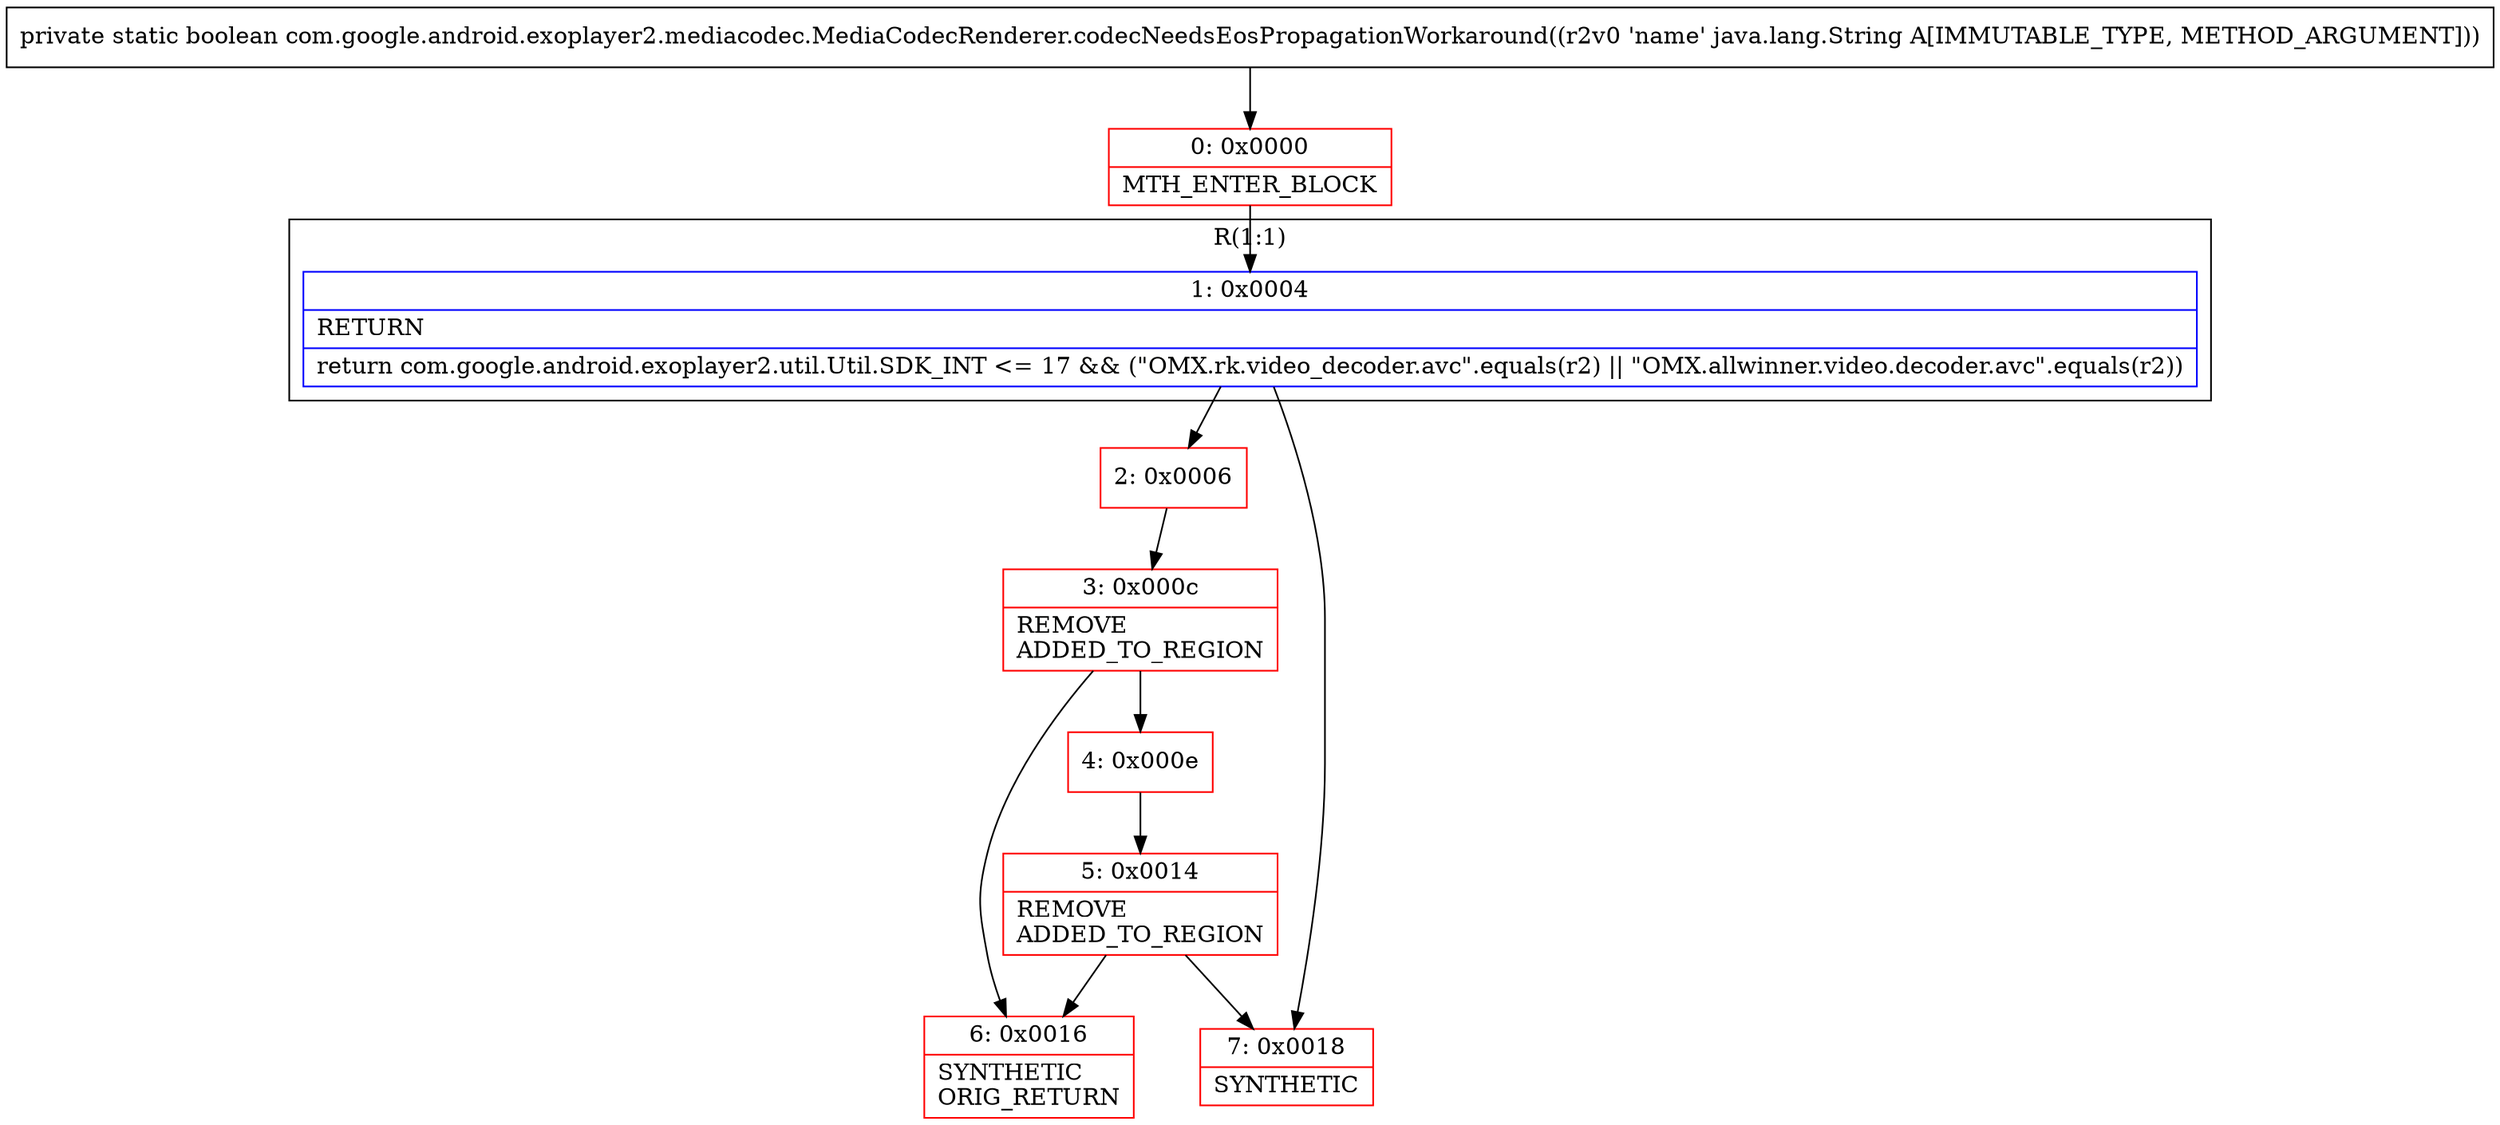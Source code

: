 digraph "CFG forcom.google.android.exoplayer2.mediacodec.MediaCodecRenderer.codecNeedsEosPropagationWorkaround(Ljava\/lang\/String;)Z" {
subgraph cluster_Region_1773920546 {
label = "R(1:1)";
node [shape=record,color=blue];
Node_1 [shape=record,label="{1\:\ 0x0004|RETURN\l|return com.google.android.exoplayer2.util.Util.SDK_INT \<= 17 && (\"OMX.rk.video_decoder.avc\".equals(r2) \|\| \"OMX.allwinner.video.decoder.avc\".equals(r2))\l}"];
}
Node_0 [shape=record,color=red,label="{0\:\ 0x0000|MTH_ENTER_BLOCK\l}"];
Node_2 [shape=record,color=red,label="{2\:\ 0x0006}"];
Node_3 [shape=record,color=red,label="{3\:\ 0x000c|REMOVE\lADDED_TO_REGION\l}"];
Node_4 [shape=record,color=red,label="{4\:\ 0x000e}"];
Node_5 [shape=record,color=red,label="{5\:\ 0x0014|REMOVE\lADDED_TO_REGION\l}"];
Node_6 [shape=record,color=red,label="{6\:\ 0x0016|SYNTHETIC\lORIG_RETURN\l}"];
Node_7 [shape=record,color=red,label="{7\:\ 0x0018|SYNTHETIC\l}"];
MethodNode[shape=record,label="{private static boolean com.google.android.exoplayer2.mediacodec.MediaCodecRenderer.codecNeedsEosPropagationWorkaround((r2v0 'name' java.lang.String A[IMMUTABLE_TYPE, METHOD_ARGUMENT])) }"];
MethodNode -> Node_0;
Node_1 -> Node_2;
Node_1 -> Node_7;
Node_0 -> Node_1;
Node_2 -> Node_3;
Node_3 -> Node_4;
Node_3 -> Node_6;
Node_4 -> Node_5;
Node_5 -> Node_6;
Node_5 -> Node_7;
}

